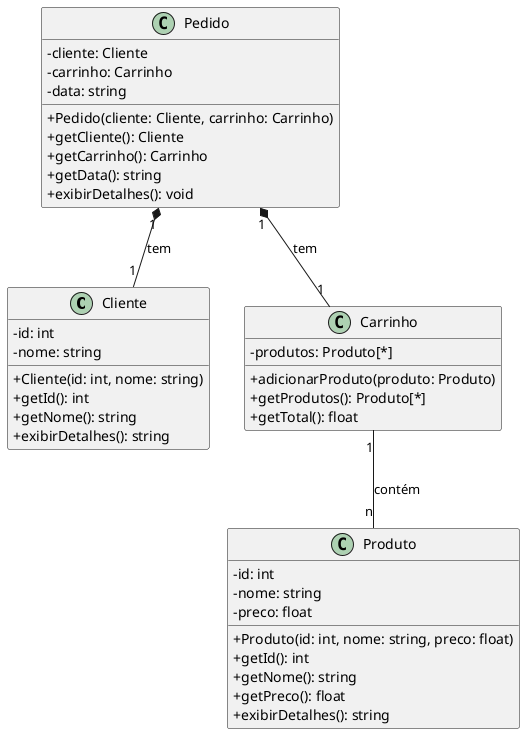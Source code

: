 @startuml
skinparam classAttributeIconSize 0

class Cliente {
    - id: int
    - nome: string
    + Cliente(id: int, nome: string)
    + getId(): int
    + getNome(): string
    + exibirDetalhes(): string
}

class Produto {
    - id: int
    - nome: string
    - preco: float
    + Produto(id: int, nome: string, preco: float)
    + getId(): int
    + getNome(): string
    + getPreco(): float
    + exibirDetalhes(): string
}

class Carrinho {
    - produtos: Produto[*]
    + adicionarProduto(produto: Produto)
    + getProdutos(): Produto[*]
    + getTotal(): float
}

class Pedido {
    - cliente: Cliente
    - carrinho: Carrinho
    - data: string
    + Pedido(cliente: Cliente, carrinho: Carrinho)
    + getCliente(): Cliente
    + getCarrinho(): Carrinho
    + getData(): string
    + exibirDetalhes(): void
}

Pedido "1" *-- "1" Cliente : tem
Pedido "1" *-- "1" Carrinho : tem
Carrinho "1" -- "n" Produto : contém
@enduml